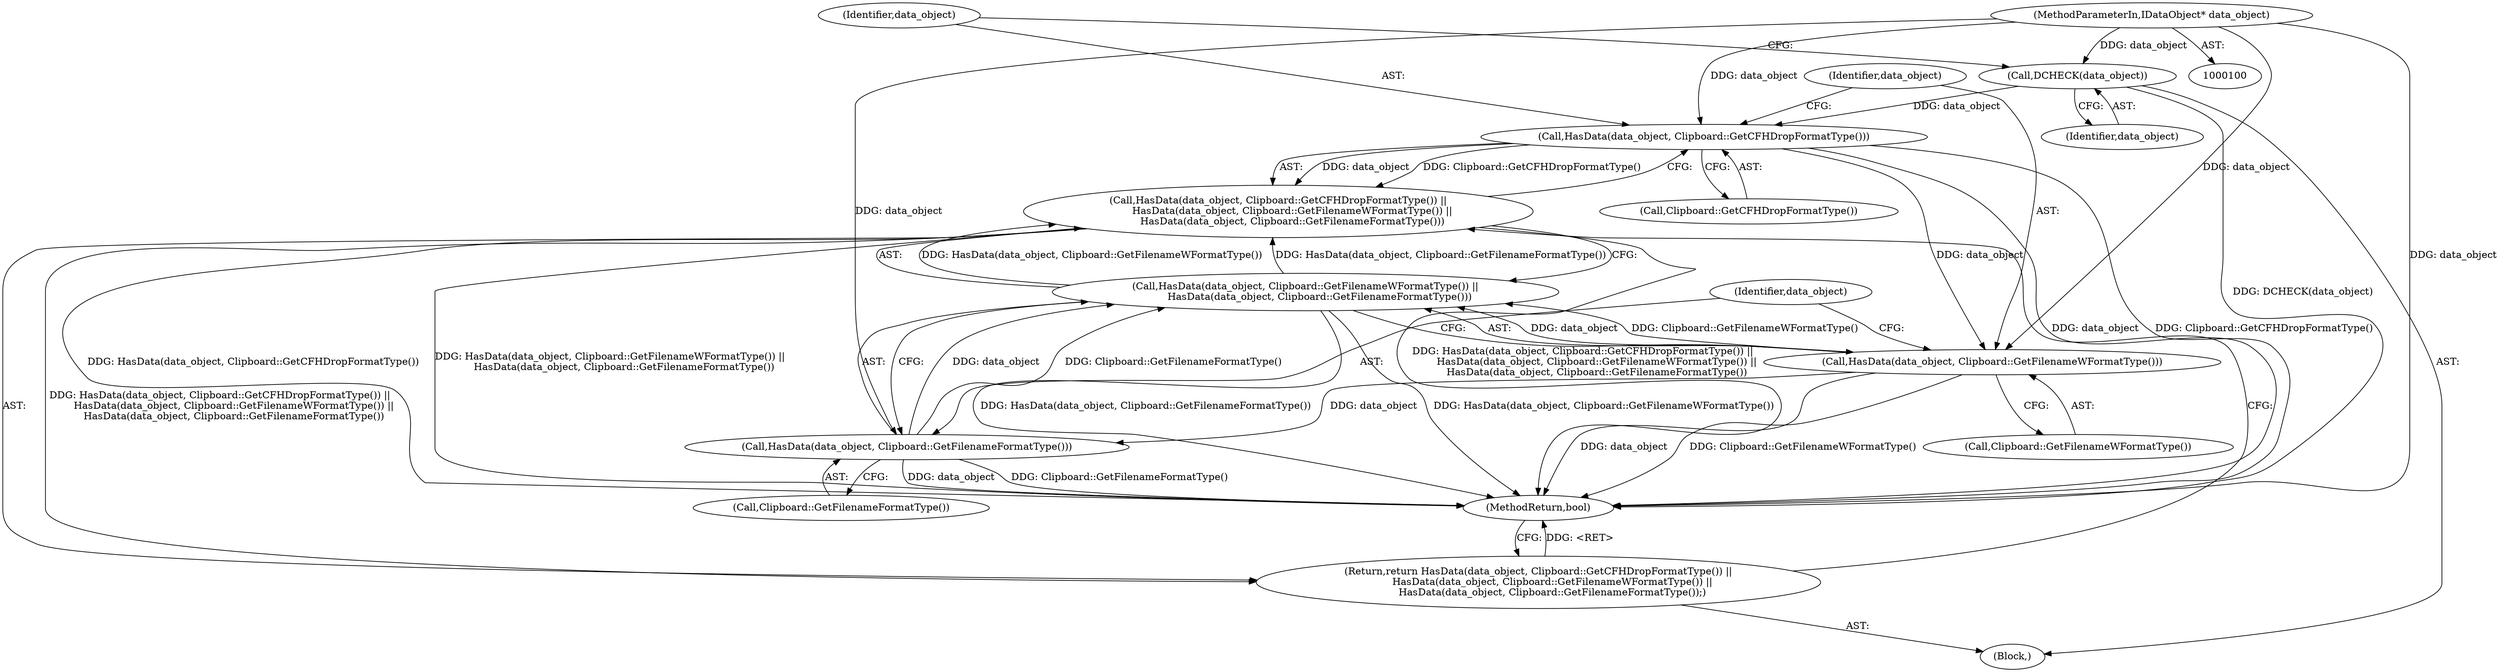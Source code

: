digraph "0_Chrome_e93dc535728da259ec16d1c3cc393f80b25f64ae_9@pointer" {
"1000103" [label="(Call,DCHECK(data_object))"];
"1000101" [label="(MethodParameterIn,IDataObject* data_object)"];
"1000107" [label="(Call,HasData(data_object, Clipboard::GetCFHDropFormatType()))"];
"1000106" [label="(Call,HasData(data_object, Clipboard::GetCFHDropFormatType()) ||\n         HasData(data_object, Clipboard::GetFilenameWFormatType()) ||\n         HasData(data_object, Clipboard::GetFilenameFormatType()))"];
"1000105" [label="(Return,return HasData(data_object, Clipboard::GetCFHDropFormatType()) ||\n         HasData(data_object, Clipboard::GetFilenameWFormatType()) ||\n         HasData(data_object, Clipboard::GetFilenameFormatType());)"];
"1000111" [label="(Call,HasData(data_object, Clipboard::GetFilenameWFormatType()))"];
"1000110" [label="(Call,HasData(data_object, Clipboard::GetFilenameWFormatType()) ||\n         HasData(data_object, Clipboard::GetFilenameFormatType()))"];
"1000114" [label="(Call,HasData(data_object, Clipboard::GetFilenameFormatType()))"];
"1000104" [label="(Identifier,data_object)"];
"1000110" [label="(Call,HasData(data_object, Clipboard::GetFilenameWFormatType()) ||\n         HasData(data_object, Clipboard::GetFilenameFormatType()))"];
"1000103" [label="(Call,DCHECK(data_object))"];
"1000107" [label="(Call,HasData(data_object, Clipboard::GetCFHDropFormatType()))"];
"1000111" [label="(Call,HasData(data_object, Clipboard::GetFilenameWFormatType()))"];
"1000112" [label="(Identifier,data_object)"];
"1000117" [label="(MethodReturn,bool)"];
"1000116" [label="(Call,Clipboard::GetFilenameFormatType())"];
"1000109" [label="(Call,Clipboard::GetCFHDropFormatType())"];
"1000108" [label="(Identifier,data_object)"];
"1000102" [label="(Block,)"];
"1000113" [label="(Call,Clipboard::GetFilenameWFormatType())"];
"1000105" [label="(Return,return HasData(data_object, Clipboard::GetCFHDropFormatType()) ||\n         HasData(data_object, Clipboard::GetFilenameWFormatType()) ||\n         HasData(data_object, Clipboard::GetFilenameFormatType());)"];
"1000106" [label="(Call,HasData(data_object, Clipboard::GetCFHDropFormatType()) ||\n         HasData(data_object, Clipboard::GetFilenameWFormatType()) ||\n         HasData(data_object, Clipboard::GetFilenameFormatType()))"];
"1000115" [label="(Identifier,data_object)"];
"1000101" [label="(MethodParameterIn,IDataObject* data_object)"];
"1000114" [label="(Call,HasData(data_object, Clipboard::GetFilenameFormatType()))"];
"1000103" -> "1000102"  [label="AST: "];
"1000103" -> "1000104"  [label="CFG: "];
"1000104" -> "1000103"  [label="AST: "];
"1000108" -> "1000103"  [label="CFG: "];
"1000103" -> "1000117"  [label="DDG: DCHECK(data_object)"];
"1000101" -> "1000103"  [label="DDG: data_object"];
"1000103" -> "1000107"  [label="DDG: data_object"];
"1000101" -> "1000100"  [label="AST: "];
"1000101" -> "1000117"  [label="DDG: data_object"];
"1000101" -> "1000107"  [label="DDG: data_object"];
"1000101" -> "1000111"  [label="DDG: data_object"];
"1000101" -> "1000114"  [label="DDG: data_object"];
"1000107" -> "1000106"  [label="AST: "];
"1000107" -> "1000109"  [label="CFG: "];
"1000108" -> "1000107"  [label="AST: "];
"1000109" -> "1000107"  [label="AST: "];
"1000112" -> "1000107"  [label="CFG: "];
"1000106" -> "1000107"  [label="CFG: "];
"1000107" -> "1000117"  [label="DDG: data_object"];
"1000107" -> "1000117"  [label="DDG: Clipboard::GetCFHDropFormatType()"];
"1000107" -> "1000106"  [label="DDG: data_object"];
"1000107" -> "1000106"  [label="DDG: Clipboard::GetCFHDropFormatType()"];
"1000107" -> "1000111"  [label="DDG: data_object"];
"1000106" -> "1000105"  [label="AST: "];
"1000106" -> "1000110"  [label="CFG: "];
"1000110" -> "1000106"  [label="AST: "];
"1000105" -> "1000106"  [label="CFG: "];
"1000106" -> "1000117"  [label="DDG: HasData(data_object, Clipboard::GetCFHDropFormatType())"];
"1000106" -> "1000117"  [label="DDG: HasData(data_object, Clipboard::GetFilenameWFormatType()) ||\n         HasData(data_object, Clipboard::GetFilenameFormatType())"];
"1000106" -> "1000117"  [label="DDG: HasData(data_object, Clipboard::GetCFHDropFormatType()) ||\n         HasData(data_object, Clipboard::GetFilenameWFormatType()) ||\n         HasData(data_object, Clipboard::GetFilenameFormatType())"];
"1000106" -> "1000105"  [label="DDG: HasData(data_object, Clipboard::GetCFHDropFormatType()) ||\n         HasData(data_object, Clipboard::GetFilenameWFormatType()) ||\n         HasData(data_object, Clipboard::GetFilenameFormatType())"];
"1000110" -> "1000106"  [label="DDG: HasData(data_object, Clipboard::GetFilenameWFormatType())"];
"1000110" -> "1000106"  [label="DDG: HasData(data_object, Clipboard::GetFilenameFormatType())"];
"1000105" -> "1000102"  [label="AST: "];
"1000117" -> "1000105"  [label="CFG: "];
"1000105" -> "1000117"  [label="DDG: <RET>"];
"1000111" -> "1000110"  [label="AST: "];
"1000111" -> "1000113"  [label="CFG: "];
"1000112" -> "1000111"  [label="AST: "];
"1000113" -> "1000111"  [label="AST: "];
"1000115" -> "1000111"  [label="CFG: "];
"1000110" -> "1000111"  [label="CFG: "];
"1000111" -> "1000117"  [label="DDG: data_object"];
"1000111" -> "1000117"  [label="DDG: Clipboard::GetFilenameWFormatType()"];
"1000111" -> "1000110"  [label="DDG: data_object"];
"1000111" -> "1000110"  [label="DDG: Clipboard::GetFilenameWFormatType()"];
"1000111" -> "1000114"  [label="DDG: data_object"];
"1000110" -> "1000114"  [label="CFG: "];
"1000114" -> "1000110"  [label="AST: "];
"1000110" -> "1000117"  [label="DDG: HasData(data_object, Clipboard::GetFilenameFormatType())"];
"1000110" -> "1000117"  [label="DDG: HasData(data_object, Clipboard::GetFilenameWFormatType())"];
"1000114" -> "1000110"  [label="DDG: data_object"];
"1000114" -> "1000110"  [label="DDG: Clipboard::GetFilenameFormatType()"];
"1000114" -> "1000116"  [label="CFG: "];
"1000115" -> "1000114"  [label="AST: "];
"1000116" -> "1000114"  [label="AST: "];
"1000114" -> "1000117"  [label="DDG: data_object"];
"1000114" -> "1000117"  [label="DDG: Clipboard::GetFilenameFormatType()"];
}
